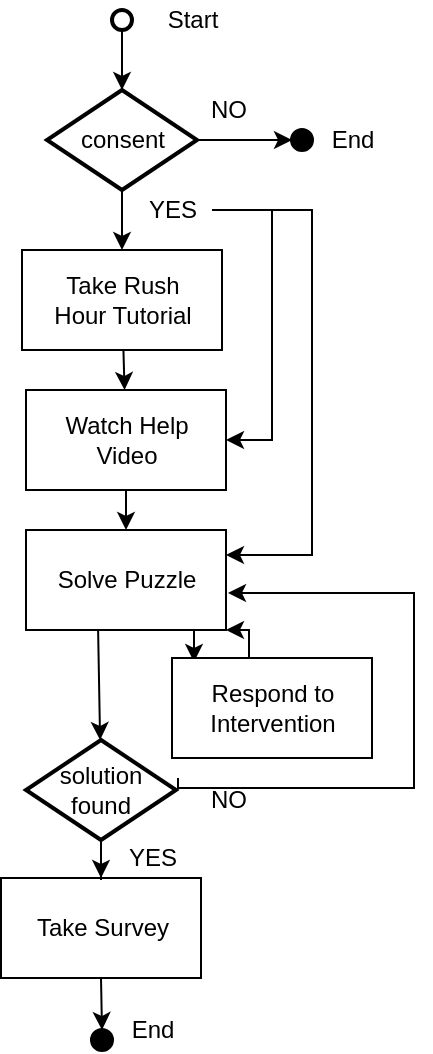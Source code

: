 <mxfile version="13.6.10" type="device"><diagram id="IOlFOpYpc_KJZg7xigb9" name="Page-1"><mxGraphModel dx="429" dy="776" grid="1" gridSize="10" guides="1" tooltips="1" connect="1" arrows="1" fold="1" page="1" pageScale="1" pageWidth="850" pageHeight="1100" math="0" shadow="0"><root><mxCell id="0"/><mxCell id="1" parent="0"/><mxCell id="oguYArNV6x--oy2RIMCj-1" style="edgeStyle=orthogonalEdgeStyle;rounded=0;orthogonalLoop=1;jettySize=auto;html=1;exitX=0.5;exitY=1;exitDx=0;exitDy=0;exitPerimeter=0;entryX=0.5;entryY=0;entryDx=0;entryDy=0;entryPerimeter=0;" edge="1" parent="1" source="oguYArNV6x--oy2RIMCj-2" target="oguYArNV6x--oy2RIMCj-5"><mxGeometry relative="1" as="geometry"/></mxCell><mxCell id="oguYArNV6x--oy2RIMCj-2" value="" style="strokeWidth=2;html=1;shape=mxgraph.flowchart.start_2;whiteSpace=wrap;" vertex="1" parent="1"><mxGeometry x="80" y="70" width="10" height="10" as="geometry"/></mxCell><mxCell id="oguYArNV6x--oy2RIMCj-3" style="edgeStyle=orthogonalEdgeStyle;rounded=0;orthogonalLoop=1;jettySize=auto;html=1;exitX=1;exitY=0.5;exitDx=0;exitDy=0;exitPerimeter=0;entryX=0;entryY=0.5;entryDx=0;entryDy=0;entryPerimeter=0;" edge="1" parent="1" source="oguYArNV6x--oy2RIMCj-5" target="oguYArNV6x--oy2RIMCj-6"><mxGeometry relative="1" as="geometry"/></mxCell><mxCell id="oguYArNV6x--oy2RIMCj-4" style="edgeStyle=orthogonalEdgeStyle;rounded=0;orthogonalLoop=1;jettySize=auto;html=1;exitX=0.5;exitY=1;exitDx=0;exitDy=0;exitPerimeter=0;" edge="1" parent="1" source="oguYArNV6x--oy2RIMCj-5"><mxGeometry relative="1" as="geometry"><mxPoint x="85" y="190" as="targetPoint"/></mxGeometry></mxCell><mxCell id="oguYArNV6x--oy2RIMCj-5" value="consent" style="strokeWidth=2;html=1;shape=mxgraph.flowchart.decision;whiteSpace=wrap;" vertex="1" parent="1"><mxGeometry x="47.5" y="110" width="75" height="50" as="geometry"/></mxCell><mxCell id="oguYArNV6x--oy2RIMCj-6" value="" style="strokeWidth=2;html=1;shape=mxgraph.flowchart.start_2;whiteSpace=wrap;fillColor=#000000;" vertex="1" parent="1"><mxGeometry x="170" y="130" width="10" height="10" as="geometry"/></mxCell><mxCell id="oguYArNV6x--oy2RIMCj-7" value="Start" style="text;html=1;align=center;verticalAlign=middle;resizable=0;points=[];autosize=1;" vertex="1" parent="1"><mxGeometry x="100" y="65" width="40" height="20" as="geometry"/></mxCell><mxCell id="oguYArNV6x--oy2RIMCj-8" style="rounded=0;orthogonalLoop=1;jettySize=auto;html=1;entryX=1;entryY=0.5;entryDx=0;entryDy=0;edgeStyle=orthogonalEdgeStyle;" edge="1" parent="1" source="oguYArNV6x--oy2RIMCj-9" target="oguYArNV6x--oy2RIMCj-14"><mxGeometry relative="1" as="geometry"><Array as="points"><mxPoint x="160" y="170"/><mxPoint x="160" y="285"/></Array></mxGeometry></mxCell><mxCell id="oguYArNV6x--oy2RIMCj-46" style="edgeStyle=elbowEdgeStyle;rounded=0;orthogonalLoop=1;jettySize=auto;html=1;entryX=1;entryY=0.25;entryDx=0;entryDy=0;" edge="1" parent="1" source="oguYArNV6x--oy2RIMCj-9" target="oguYArNV6x--oy2RIMCj-19"><mxGeometry relative="1" as="geometry"><Array as="points"><mxPoint x="180" y="260"/></Array></mxGeometry></mxCell><mxCell id="oguYArNV6x--oy2RIMCj-9" value="YES" style="text;html=1;align=center;verticalAlign=middle;resizable=0;points=[];autosize=1;" vertex="1" parent="1"><mxGeometry x="90" y="160" width="40" height="20" as="geometry"/></mxCell><mxCell id="oguYArNV6x--oy2RIMCj-10" value="NO" style="text;html=1;align=center;verticalAlign=middle;resizable=0;points=[];autosize=1;" vertex="1" parent="1"><mxGeometry x="122.5" y="110" width="30" height="20" as="geometry"/></mxCell><mxCell id="oguYArNV6x--oy2RIMCj-11" value="" style="rounded=0;orthogonalLoop=1;jettySize=auto;html=1;" edge="1" parent="1" source="oguYArNV6x--oy2RIMCj-12" target="oguYArNV6x--oy2RIMCj-14"><mxGeometry relative="1" as="geometry"/></mxCell><mxCell id="oguYArNV6x--oy2RIMCj-12" value="&lt;div&gt;Take Rush&lt;/div&gt;&lt;div&gt;Hour Tutorial&lt;br&gt;&lt;/div&gt;" style="html=1;dashed=0;whitespace=wrap;" vertex="1" parent="1"><mxGeometry x="35" y="190" width="100" height="50" as="geometry"/></mxCell><mxCell id="oguYArNV6x--oy2RIMCj-22" style="edgeStyle=orthogonalEdgeStyle;rounded=0;orthogonalLoop=1;jettySize=auto;html=1;exitX=0.5;exitY=1;exitDx=0;exitDy=0;entryX=0.5;entryY=0;entryDx=0;entryDy=0;" edge="1" parent="1" source="oguYArNV6x--oy2RIMCj-14" target="oguYArNV6x--oy2RIMCj-19"><mxGeometry relative="1" as="geometry"/></mxCell><mxCell id="oguYArNV6x--oy2RIMCj-14" value="&lt;div&gt;Watch Help&lt;/div&gt;&lt;div&gt;Video&lt;br&gt;&lt;/div&gt;" style="html=1;dashed=0;whitespace=wrap;" vertex="1" parent="1"><mxGeometry x="37" y="260" width="100" height="50" as="geometry"/></mxCell><mxCell id="oguYArNV6x--oy2RIMCj-41" style="edgeStyle=orthogonalEdgeStyle;rounded=0;orthogonalLoop=1;jettySize=auto;html=1;exitX=0.5;exitY=1;exitDx=0;exitDy=0;entryX=0.5;entryY=0;entryDx=0;entryDy=0;entryPerimeter=0;" edge="1" parent="1" source="oguYArNV6x--oy2RIMCj-16" target="oguYArNV6x--oy2RIMCj-17"><mxGeometry relative="1" as="geometry"/></mxCell><mxCell id="oguYArNV6x--oy2RIMCj-16" value="Take Survey" style="html=1;dashed=0;whitespace=wrap;" vertex="1" parent="1"><mxGeometry x="24.5" y="504" width="100" height="50" as="geometry"/></mxCell><mxCell id="oguYArNV6x--oy2RIMCj-17" value="" style="strokeWidth=2;html=1;shape=mxgraph.flowchart.start_2;whiteSpace=wrap;fillColor=#000000;" vertex="1" parent="1"><mxGeometry x="70" y="580" width="10" height="10" as="geometry"/></mxCell><mxCell id="oguYArNV6x--oy2RIMCj-18" value="End" style="text;html=1;align=center;verticalAlign=middle;resizable=0;points=[];autosize=1;" vertex="1" parent="1"><mxGeometry x="80" y="570" width="40" height="20" as="geometry"/></mxCell><mxCell id="oguYArNV6x--oy2RIMCj-33" style="rounded=0;orthogonalLoop=1;jettySize=auto;html=1;exitX=0.36;exitY=1.04;exitDx=0;exitDy=0;exitPerimeter=0;" edge="1" parent="1" target="oguYArNV6x--oy2RIMCj-32"><mxGeometry relative="1" as="geometry"><mxPoint x="73" y="377" as="sourcePoint"/></mxGeometry></mxCell><mxCell id="oguYArNV6x--oy2RIMCj-48" style="edgeStyle=elbowEdgeStyle;rounded=0;orthogonalLoop=1;jettySize=auto;html=1;entryX=0.11;entryY=0.04;entryDx=0;entryDy=0;entryPerimeter=0;" edge="1" parent="1" source="oguYArNV6x--oy2RIMCj-19" target="oguYArNV6x--oy2RIMCj-25"><mxGeometry relative="1" as="geometry"/></mxCell><mxCell id="oguYArNV6x--oy2RIMCj-19" value="Solve Puzzle" style="html=1;dashed=0;whitespace=wrap;" vertex="1" parent="1"><mxGeometry x="37" y="330" width="100" height="50" as="geometry"/></mxCell><mxCell id="oguYArNV6x--oy2RIMCj-47" style="edgeStyle=elbowEdgeStyle;rounded=0;orthogonalLoop=1;jettySize=auto;html=1;exitX=0.5;exitY=0;exitDx=0;exitDy=0;entryX=1;entryY=1;entryDx=0;entryDy=0;" edge="1" parent="1" source="oguYArNV6x--oy2RIMCj-25" target="oguYArNV6x--oy2RIMCj-19"><mxGeometry relative="1" as="geometry"/></mxCell><mxCell id="oguYArNV6x--oy2RIMCj-25" value="&lt;div&gt;Respond to&lt;/div&gt;&lt;div&gt;Intervention&lt;br&gt;&lt;/div&gt;" style="html=1;dashed=0;whitespace=wrap;" vertex="1" parent="1"><mxGeometry x="110" y="394" width="100" height="50" as="geometry"/></mxCell><mxCell id="oguYArNV6x--oy2RIMCj-31" value="End" style="text;html=1;align=center;verticalAlign=middle;resizable=0;points=[];autosize=1;" vertex="1" parent="1"><mxGeometry x="180" y="125" width="40" height="20" as="geometry"/></mxCell><mxCell id="oguYArNV6x--oy2RIMCj-38" style="edgeStyle=orthogonalEdgeStyle;rounded=0;orthogonalLoop=1;jettySize=auto;html=1;exitX=1;exitY=0.5;exitDx=0;exitDy=0;exitPerimeter=0;entryX=1;entryY=0.75;entryDx=0;entryDy=0;" edge="1" parent="1"><mxGeometry relative="1" as="geometry"><mxPoint x="113" y="454" as="sourcePoint"/><mxPoint x="138" y="361.5" as="targetPoint"/><Array as="points"><mxPoint x="113" y="459"/><mxPoint x="231" y="459"/><mxPoint x="231" y="362"/></Array></mxGeometry></mxCell><mxCell id="oguYArNV6x--oy2RIMCj-40" style="edgeStyle=orthogonalEdgeStyle;rounded=0;orthogonalLoop=1;jettySize=auto;html=1;entryX=0.5;entryY=0;entryDx=0;entryDy=0;" edge="1" parent="1" source="oguYArNV6x--oy2RIMCj-32" target="oguYArNV6x--oy2RIMCj-16"><mxGeometry relative="1" as="geometry"/></mxCell><mxCell id="oguYArNV6x--oy2RIMCj-32" value="&lt;div&gt;solution&lt;/div&gt;&lt;div&gt;found&lt;br&gt;&lt;/div&gt;" style="strokeWidth=2;html=1;shape=mxgraph.flowchart.decision;whiteSpace=wrap;" vertex="1" parent="1"><mxGeometry x="37" y="435" width="75" height="50" as="geometry"/></mxCell><mxCell id="oguYArNV6x--oy2RIMCj-35" value="YES" style="text;html=1;align=center;verticalAlign=middle;resizable=0;points=[];autosize=1;" vertex="1" parent="1"><mxGeometry x="79.5" y="484" width="40" height="20" as="geometry"/></mxCell><mxCell id="oguYArNV6x--oy2RIMCj-39" value="NO" style="text;html=1;align=center;verticalAlign=middle;resizable=0;points=[];autosize=1;" vertex="1" parent="1"><mxGeometry x="122.5" y="455" width="30" height="20" as="geometry"/></mxCell></root></mxGraphModel></diagram></mxfile>